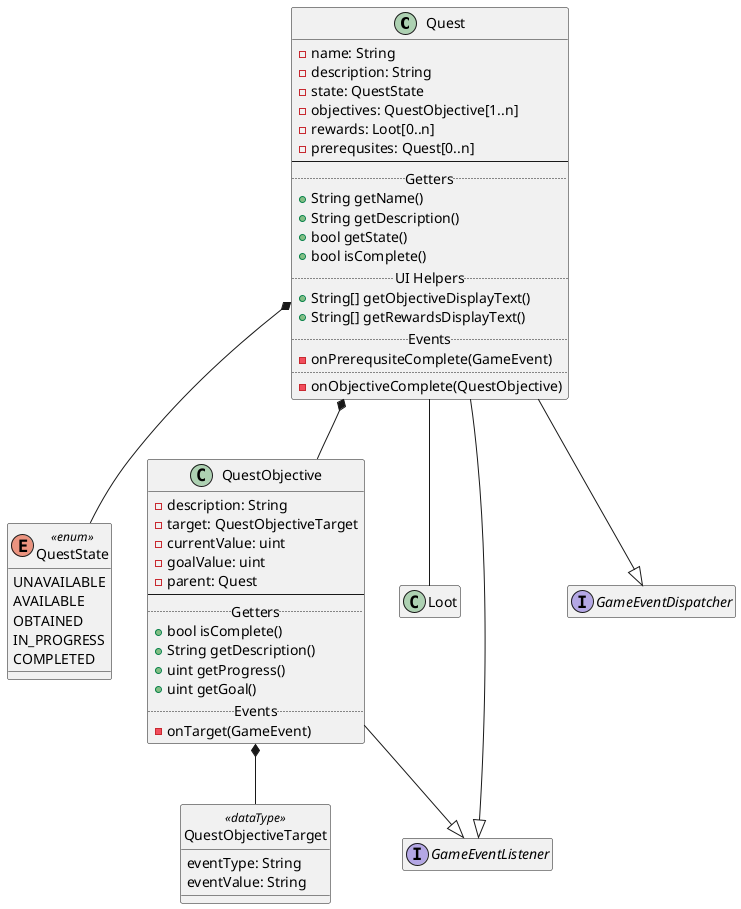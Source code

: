 @startuml
Quest *-- QuestState
Quest *-- QuestObjective
Quest -- Loot
QuestObjective *-- QuestObjectiveTarget
Quest --|> GameEventListener
Quest --|> GameEventDispatcher
QuestObjective --|> GameEventListener

interface GameEventListener
interface GameEventDispatcher

class Quest {
    - name: String
    - description: String
    - state: QuestState
    - objectives: QuestObjective[1..n]
    - rewards: Loot[0..n]
    - prerequsites: Quest[0..n]
    --
    .. Getters ..
    + String getName()
    + String getDescription()
    + bool getState()
    + bool isComplete()
    .. UI Helpers ..
    + String[] getObjectiveDisplayText()
    + String[] getRewardsDisplayText()
    .. Events ..
    - onPrerequsiteComplete(GameEvent)
    ..
    - onObjectiveComplete(QuestObjective)
}

class QuestObjective {
    - description: String
    - target: QuestObjectiveTarget
    - currentValue: uint
    - goalValue: uint
    - parent: Quest
    --
    .. Getters ..
    + bool isComplete()
    + String getDescription()
    + uint getProgress()
    + uint getGoal()
    .. Events ..
    - onTarget(GameEvent)
}

enum QuestState <<enum>> {
    UNAVAILABLE
    AVAILABLE  
    OBTAINED   
    IN_PROGRESS
    COMPLETED 
}

class QuestObjectiveTarget <<dataType>> {
    eventType: String
    eventValue: String
}

hide QuestObjectiveTarget circle
hide interface methods
hide interface fields
hide Loot methods
hide Loot fields
@enduml
